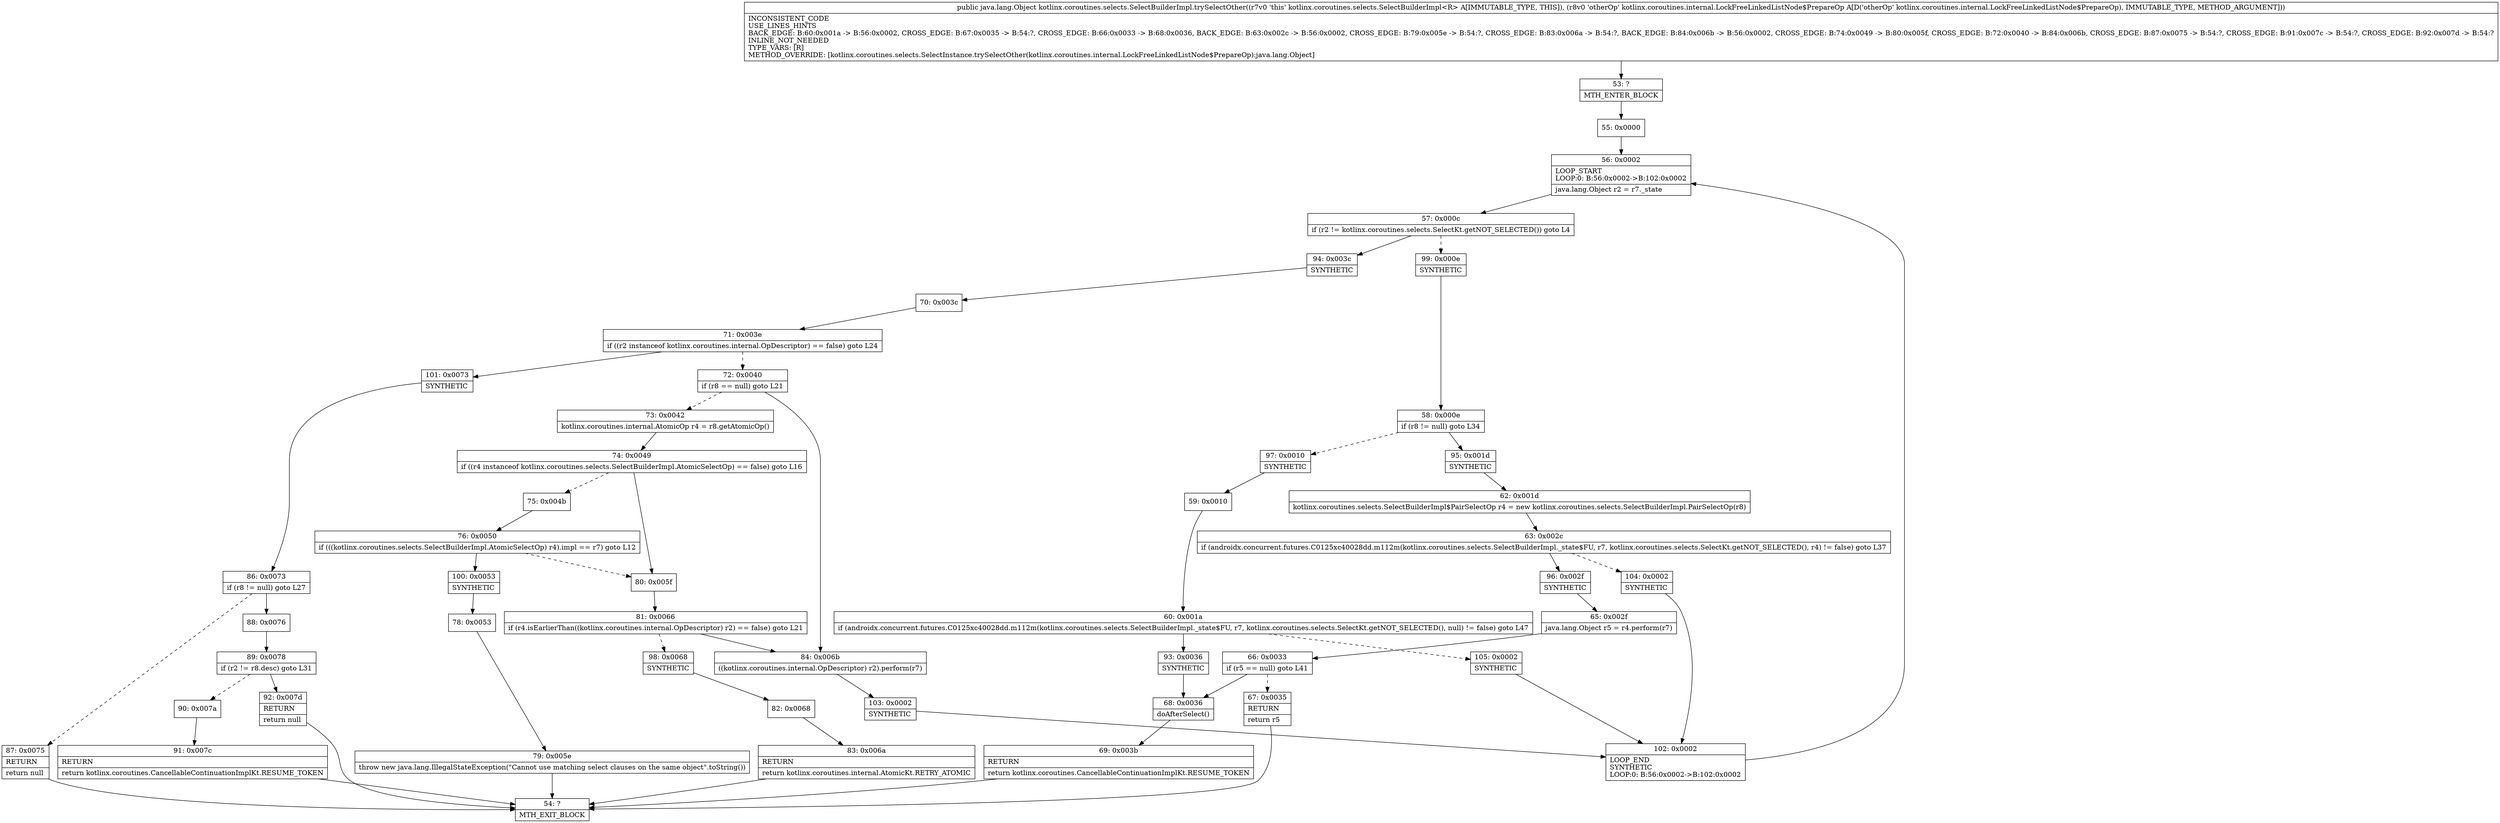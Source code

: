 digraph "CFG forkotlinx.coroutines.selects.SelectBuilderImpl.trySelectOther(Lkotlinx\/coroutines\/internal\/LockFreeLinkedListNode$PrepareOp;)Ljava\/lang\/Object;" {
Node_53 [shape=record,label="{53\:\ ?|MTH_ENTER_BLOCK\l}"];
Node_55 [shape=record,label="{55\:\ 0x0000}"];
Node_56 [shape=record,label="{56\:\ 0x0002|LOOP_START\lLOOP:0: B:56:0x0002\-\>B:102:0x0002\l|java.lang.Object r2 = r7._state\l}"];
Node_57 [shape=record,label="{57\:\ 0x000c|if (r2 != kotlinx.coroutines.selects.SelectKt.getNOT_SELECTED()) goto L4\l}"];
Node_94 [shape=record,label="{94\:\ 0x003c|SYNTHETIC\l}"];
Node_70 [shape=record,label="{70\:\ 0x003c}"];
Node_71 [shape=record,label="{71\:\ 0x003e|if ((r2 instanceof kotlinx.coroutines.internal.OpDescriptor) == false) goto L24\l}"];
Node_72 [shape=record,label="{72\:\ 0x0040|if (r8 == null) goto L21\l}"];
Node_73 [shape=record,label="{73\:\ 0x0042|kotlinx.coroutines.internal.AtomicOp r4 = r8.getAtomicOp()\l}"];
Node_74 [shape=record,label="{74\:\ 0x0049|if ((r4 instanceof kotlinx.coroutines.selects.SelectBuilderImpl.AtomicSelectOp) == false) goto L16\l}"];
Node_75 [shape=record,label="{75\:\ 0x004b}"];
Node_76 [shape=record,label="{76\:\ 0x0050|if (((kotlinx.coroutines.selects.SelectBuilderImpl.AtomicSelectOp) r4).impl == r7) goto L12\l}"];
Node_100 [shape=record,label="{100\:\ 0x0053|SYNTHETIC\l}"];
Node_78 [shape=record,label="{78\:\ 0x0053}"];
Node_79 [shape=record,label="{79\:\ 0x005e|throw new java.lang.IllegalStateException(\"Cannot use matching select clauses on the same object\".toString())\l}"];
Node_54 [shape=record,label="{54\:\ ?|MTH_EXIT_BLOCK\l}"];
Node_80 [shape=record,label="{80\:\ 0x005f}"];
Node_81 [shape=record,label="{81\:\ 0x0066|if (r4.isEarlierThan((kotlinx.coroutines.internal.OpDescriptor) r2) == false) goto L21\l}"];
Node_98 [shape=record,label="{98\:\ 0x0068|SYNTHETIC\l}"];
Node_82 [shape=record,label="{82\:\ 0x0068}"];
Node_83 [shape=record,label="{83\:\ 0x006a|RETURN\l|return kotlinx.coroutines.internal.AtomicKt.RETRY_ATOMIC\l}"];
Node_84 [shape=record,label="{84\:\ 0x006b|((kotlinx.coroutines.internal.OpDescriptor) r2).perform(r7)\l}"];
Node_103 [shape=record,label="{103\:\ 0x0002|SYNTHETIC\l}"];
Node_102 [shape=record,label="{102\:\ 0x0002|LOOP_END\lSYNTHETIC\lLOOP:0: B:56:0x0002\-\>B:102:0x0002\l}"];
Node_101 [shape=record,label="{101\:\ 0x0073|SYNTHETIC\l}"];
Node_86 [shape=record,label="{86\:\ 0x0073|if (r8 != null) goto L27\l}"];
Node_87 [shape=record,label="{87\:\ 0x0075|RETURN\l|return null\l}"];
Node_88 [shape=record,label="{88\:\ 0x0076}"];
Node_89 [shape=record,label="{89\:\ 0x0078|if (r2 != r8.desc) goto L31\l}"];
Node_90 [shape=record,label="{90\:\ 0x007a}"];
Node_91 [shape=record,label="{91\:\ 0x007c|RETURN\l|return kotlinx.coroutines.CancellableContinuationImplKt.RESUME_TOKEN\l}"];
Node_92 [shape=record,label="{92\:\ 0x007d|RETURN\l|return null\l}"];
Node_99 [shape=record,label="{99\:\ 0x000e|SYNTHETIC\l}"];
Node_58 [shape=record,label="{58\:\ 0x000e|if (r8 != null) goto L34\l}"];
Node_95 [shape=record,label="{95\:\ 0x001d|SYNTHETIC\l}"];
Node_62 [shape=record,label="{62\:\ 0x001d|kotlinx.coroutines.selects.SelectBuilderImpl$PairSelectOp r4 = new kotlinx.coroutines.selects.SelectBuilderImpl.PairSelectOp(r8)\l}"];
Node_63 [shape=record,label="{63\:\ 0x002c|if (androidx.concurrent.futures.C0125xc40028dd.m112m(kotlinx.coroutines.selects.SelectBuilderImpl._state$FU, r7, kotlinx.coroutines.selects.SelectKt.getNOT_SELECTED(), r4) != false) goto L37\l}"];
Node_96 [shape=record,label="{96\:\ 0x002f|SYNTHETIC\l}"];
Node_65 [shape=record,label="{65\:\ 0x002f|java.lang.Object r5 = r4.perform(r7)\l}"];
Node_66 [shape=record,label="{66\:\ 0x0033|if (r5 == null) goto L41\l}"];
Node_67 [shape=record,label="{67\:\ 0x0035|RETURN\l|return r5\l}"];
Node_68 [shape=record,label="{68\:\ 0x0036|doAfterSelect()\l}"];
Node_69 [shape=record,label="{69\:\ 0x003b|RETURN\l|return kotlinx.coroutines.CancellableContinuationImplKt.RESUME_TOKEN\l}"];
Node_104 [shape=record,label="{104\:\ 0x0002|SYNTHETIC\l}"];
Node_97 [shape=record,label="{97\:\ 0x0010|SYNTHETIC\l}"];
Node_59 [shape=record,label="{59\:\ 0x0010}"];
Node_60 [shape=record,label="{60\:\ 0x001a|if (androidx.concurrent.futures.C0125xc40028dd.m112m(kotlinx.coroutines.selects.SelectBuilderImpl._state$FU, r7, kotlinx.coroutines.selects.SelectKt.getNOT_SELECTED(), null) != false) goto L47\l}"];
Node_93 [shape=record,label="{93\:\ 0x0036|SYNTHETIC\l}"];
Node_105 [shape=record,label="{105\:\ 0x0002|SYNTHETIC\l}"];
MethodNode[shape=record,label="{public java.lang.Object kotlinx.coroutines.selects.SelectBuilderImpl.trySelectOther((r7v0 'this' kotlinx.coroutines.selects.SelectBuilderImpl\<R\> A[IMMUTABLE_TYPE, THIS]), (r8v0 'otherOp' kotlinx.coroutines.internal.LockFreeLinkedListNode$PrepareOp A[D('otherOp' kotlinx.coroutines.internal.LockFreeLinkedListNode$PrepareOp), IMMUTABLE_TYPE, METHOD_ARGUMENT]))  | INCONSISTENT_CODE\lUSE_LINES_HINTS\lBACK_EDGE: B:60:0x001a \-\> B:56:0x0002, CROSS_EDGE: B:67:0x0035 \-\> B:54:?, CROSS_EDGE: B:66:0x0033 \-\> B:68:0x0036, BACK_EDGE: B:63:0x002c \-\> B:56:0x0002, CROSS_EDGE: B:79:0x005e \-\> B:54:?, CROSS_EDGE: B:83:0x006a \-\> B:54:?, BACK_EDGE: B:84:0x006b \-\> B:56:0x0002, CROSS_EDGE: B:74:0x0049 \-\> B:80:0x005f, CROSS_EDGE: B:72:0x0040 \-\> B:84:0x006b, CROSS_EDGE: B:87:0x0075 \-\> B:54:?, CROSS_EDGE: B:91:0x007c \-\> B:54:?, CROSS_EDGE: B:92:0x007d \-\> B:54:?\lINLINE_NOT_NEEDED\lTYPE_VARS: [R]\lMETHOD_OVERRIDE: [kotlinx.coroutines.selects.SelectInstance.trySelectOther(kotlinx.coroutines.internal.LockFreeLinkedListNode$PrepareOp):java.lang.Object]\l}"];
MethodNode -> Node_53;Node_53 -> Node_55;
Node_55 -> Node_56;
Node_56 -> Node_57;
Node_57 -> Node_94;
Node_57 -> Node_99[style=dashed];
Node_94 -> Node_70;
Node_70 -> Node_71;
Node_71 -> Node_72[style=dashed];
Node_71 -> Node_101;
Node_72 -> Node_73[style=dashed];
Node_72 -> Node_84;
Node_73 -> Node_74;
Node_74 -> Node_75[style=dashed];
Node_74 -> Node_80;
Node_75 -> Node_76;
Node_76 -> Node_80[style=dashed];
Node_76 -> Node_100;
Node_100 -> Node_78;
Node_78 -> Node_79;
Node_79 -> Node_54;
Node_80 -> Node_81;
Node_81 -> Node_84;
Node_81 -> Node_98[style=dashed];
Node_98 -> Node_82;
Node_82 -> Node_83;
Node_83 -> Node_54;
Node_84 -> Node_103;
Node_103 -> Node_102;
Node_102 -> Node_56;
Node_101 -> Node_86;
Node_86 -> Node_87[style=dashed];
Node_86 -> Node_88;
Node_87 -> Node_54;
Node_88 -> Node_89;
Node_89 -> Node_90[style=dashed];
Node_89 -> Node_92;
Node_90 -> Node_91;
Node_91 -> Node_54;
Node_92 -> Node_54;
Node_99 -> Node_58;
Node_58 -> Node_95;
Node_58 -> Node_97[style=dashed];
Node_95 -> Node_62;
Node_62 -> Node_63;
Node_63 -> Node_96;
Node_63 -> Node_104[style=dashed];
Node_96 -> Node_65;
Node_65 -> Node_66;
Node_66 -> Node_67[style=dashed];
Node_66 -> Node_68;
Node_67 -> Node_54;
Node_68 -> Node_69;
Node_69 -> Node_54;
Node_104 -> Node_102;
Node_97 -> Node_59;
Node_59 -> Node_60;
Node_60 -> Node_93;
Node_60 -> Node_105[style=dashed];
Node_93 -> Node_68;
Node_105 -> Node_102;
}

